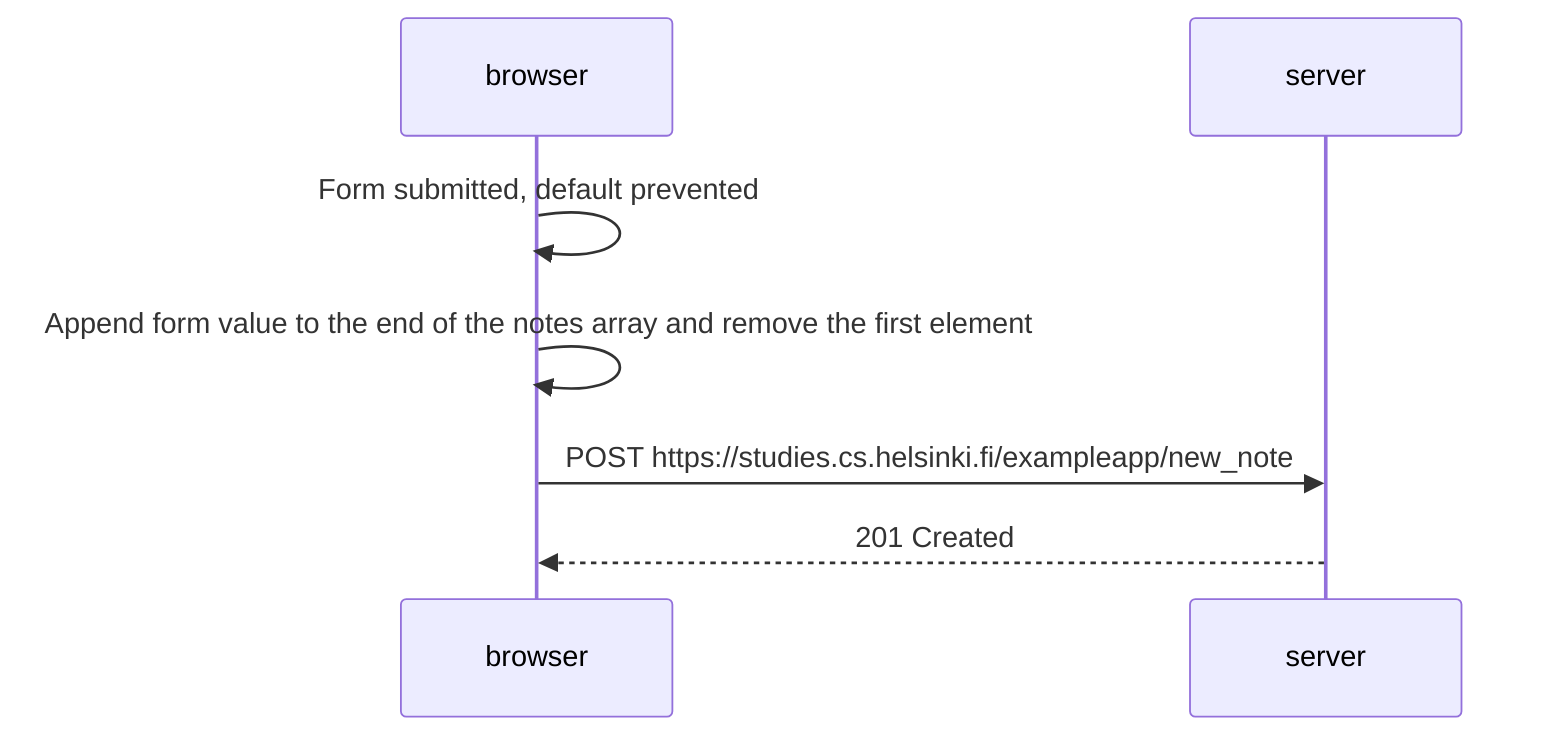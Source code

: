 sequenceDiagram
  participant browser as browser
  participant server as server

  browser ->> browser: Form submitted, default prevented
  browser ->> browser: Append form value to the end of the notes array and remove the first element
  browser ->> server: POST https://studies.cs.helsinki.fi/exampleapp/new_note
  server -->> browser: 201 Created